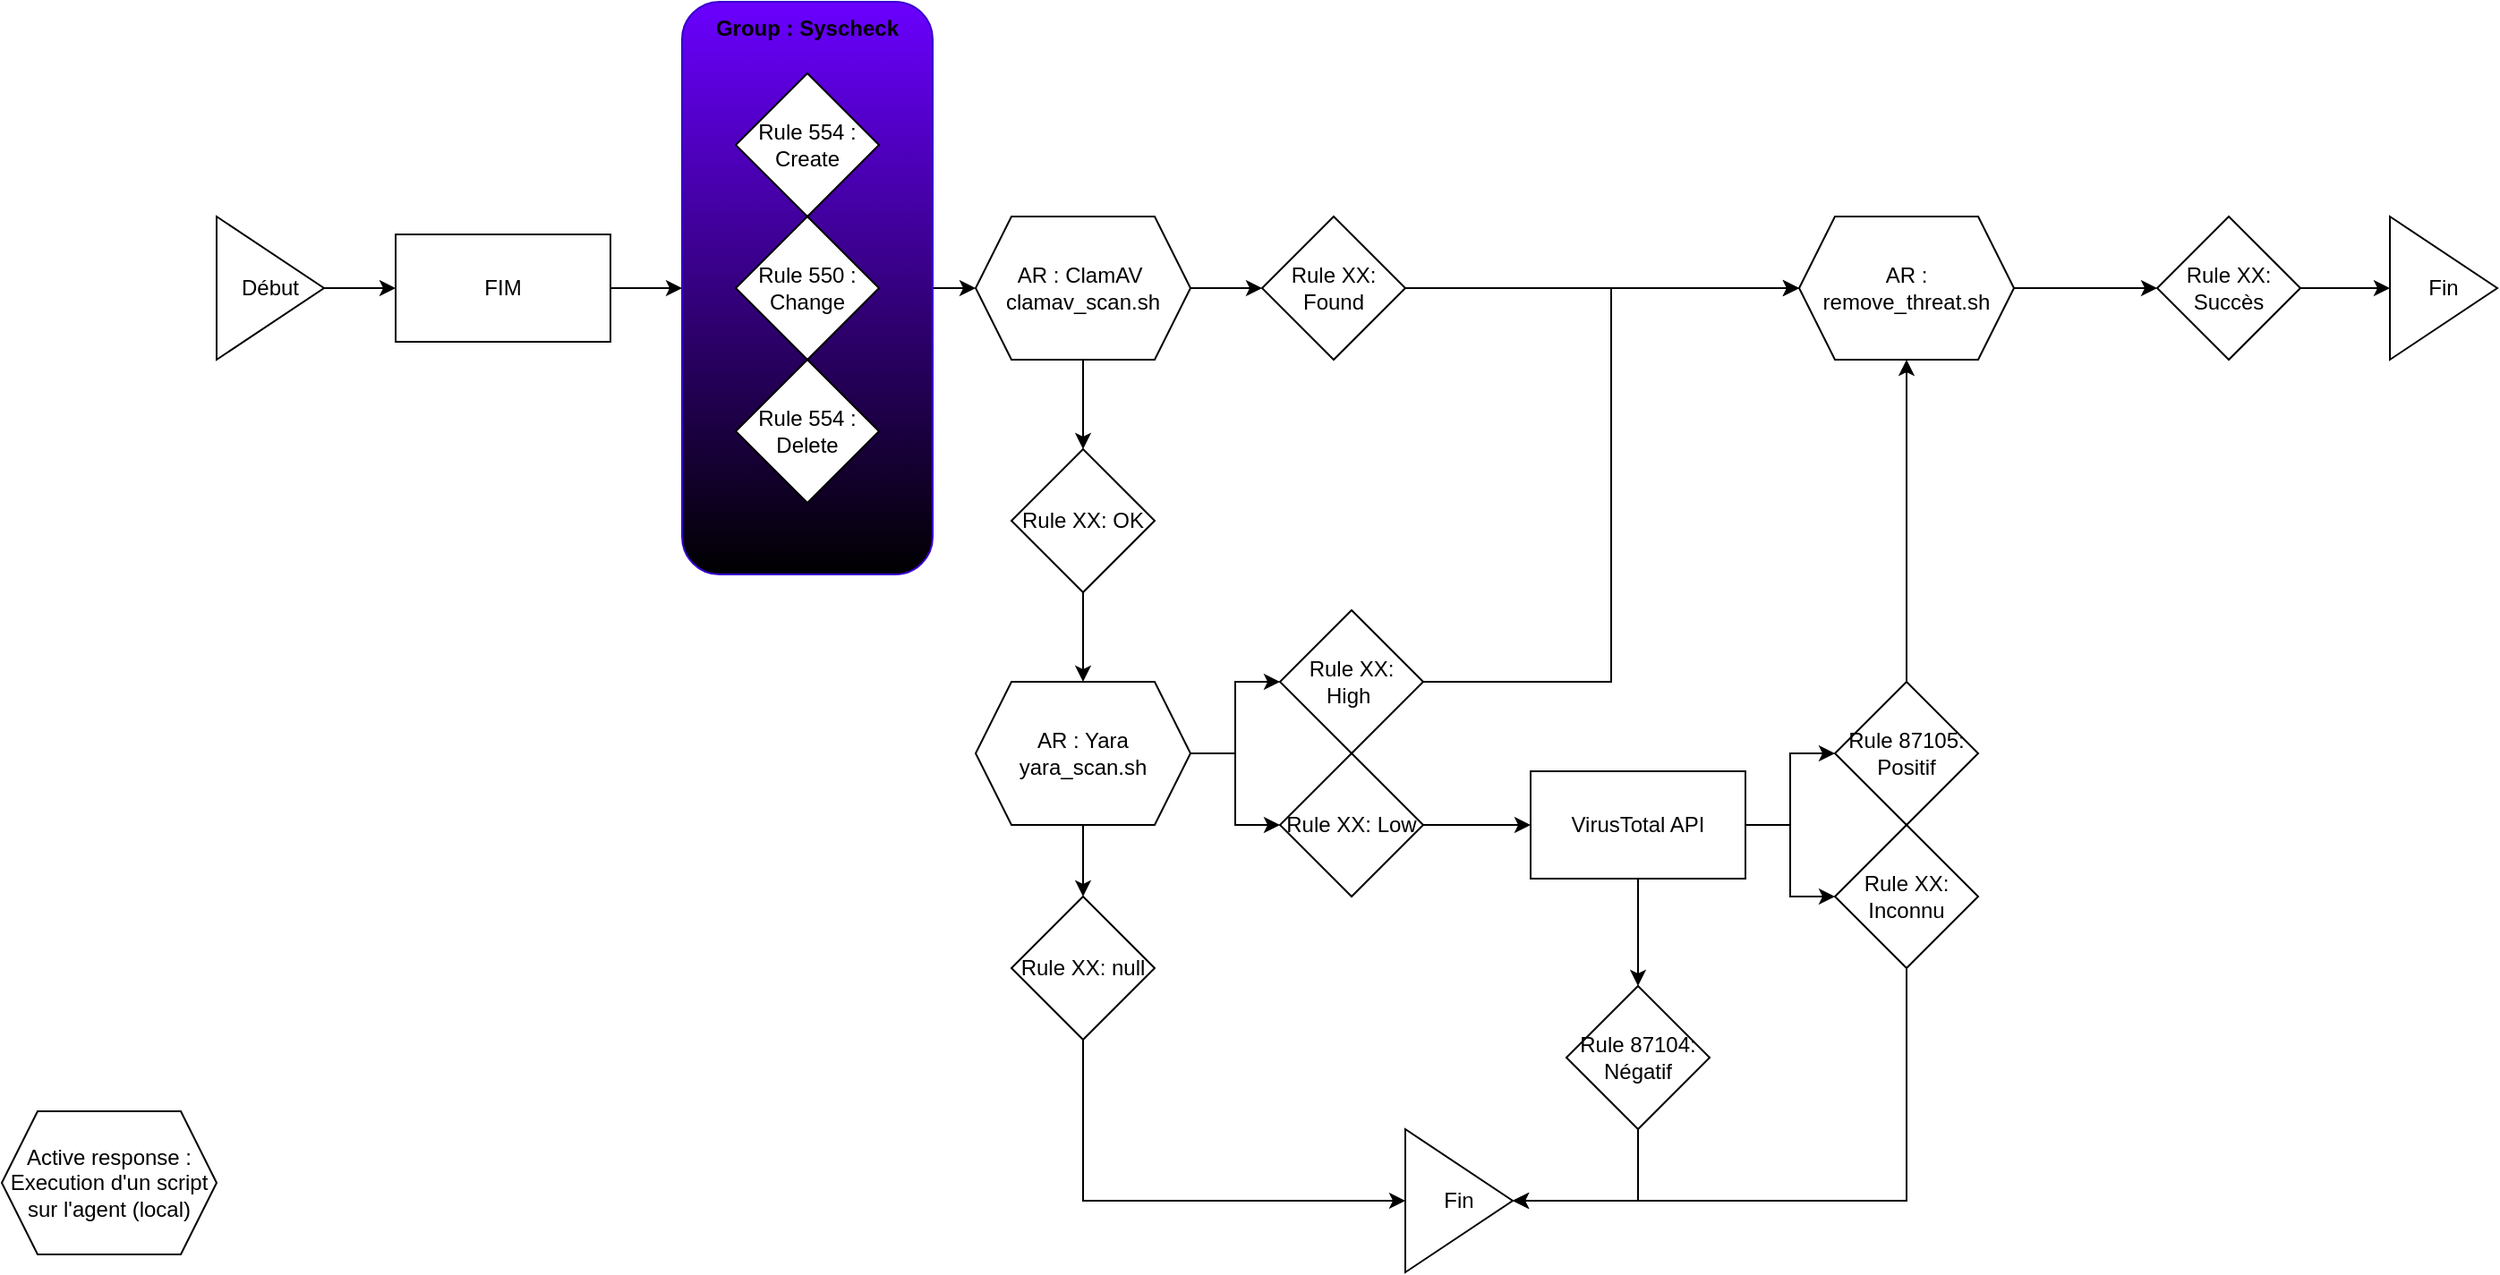 <mxfile version="28.2.7">
  <diagram name="Page-1" id="miqsxEoKTt82htUs__QP">
    <mxGraphModel dx="2445" dy="916" grid="1" gridSize="10" guides="1" tooltips="1" connect="1" arrows="1" fold="1" page="1" pageScale="1" pageWidth="827" pageHeight="1169" math="0" shadow="0">
      <root>
        <mxCell id="0" />
        <mxCell id="1" parent="0" />
        <mxCell id="50TxMLZr5pILtKMAu6r7-48" style="edgeStyle=orthogonalEdgeStyle;rounded=0;orthogonalLoop=1;jettySize=auto;html=1;exitX=1;exitY=0.5;exitDx=0;exitDy=0;entryX=0;entryY=0.5;entryDx=0;entryDy=0;" edge="1" parent="1" source="50TxMLZr5pILtKMAu6r7-6" target="50TxMLZr5pILtKMAu6r7-8">
          <mxGeometry relative="1" as="geometry" />
        </mxCell>
        <mxCell id="50TxMLZr5pILtKMAu6r7-6" value="" style="rounded=1;whiteSpace=wrap;html=1;fillColor=#6a00ff;fontColor=#ffffff;strokeColor=#3700CC;gradientColor=default;" vertex="1" parent="1">
          <mxGeometry x="250" y="200" width="140" height="320" as="geometry" />
        </mxCell>
        <mxCell id="50TxMLZr5pILtKMAu6r7-49" style="edgeStyle=orthogonalEdgeStyle;rounded=0;orthogonalLoop=1;jettySize=auto;html=1;exitX=1;exitY=0.5;exitDx=0;exitDy=0;entryX=0;entryY=0.5;entryDx=0;entryDy=0;" edge="1" parent="1" source="50TxMLZr5pILtKMAu6r7-1" target="50TxMLZr5pILtKMAu6r7-6">
          <mxGeometry relative="1" as="geometry" />
        </mxCell>
        <mxCell id="50TxMLZr5pILtKMAu6r7-1" value="FIM" style="rounded=0;whiteSpace=wrap;html=1;" vertex="1" parent="1">
          <mxGeometry x="90" y="330" width="120" height="60" as="geometry" />
        </mxCell>
        <mxCell id="50TxMLZr5pILtKMAu6r7-3" value="Rule 554 : Create" style="rhombus;whiteSpace=wrap;html=1;" vertex="1" parent="1">
          <mxGeometry x="280" y="240" width="80" height="80" as="geometry" />
        </mxCell>
        <mxCell id="50TxMLZr5pILtKMAu6r7-4" value="Rule 550 : Change" style="rhombus;whiteSpace=wrap;html=1;" vertex="1" parent="1">
          <mxGeometry x="280" y="320" width="80" height="80" as="geometry" />
        </mxCell>
        <mxCell id="50TxMLZr5pILtKMAu6r7-5" value="Rule 554 : Delete" style="rhombus;whiteSpace=wrap;html=1;" vertex="1" parent="1">
          <mxGeometry x="280" y="400" width="80" height="80" as="geometry" />
        </mxCell>
        <mxCell id="50TxMLZr5pILtKMAu6r7-7" value="&lt;span style=&quot;color: light-dark(rgb(0, 0, 0), rgb(0, 0, 0));&quot;&gt;&lt;b&gt;Group : Syscheck&lt;/b&gt;&lt;/span&gt;" style="text;html=1;whiteSpace=wrap;strokeColor=none;fillColor=none;align=center;verticalAlign=middle;rounded=0;" vertex="1" parent="1">
          <mxGeometry x="265" y="200" width="110" height="30" as="geometry" />
        </mxCell>
        <mxCell id="50TxMLZr5pILtKMAu6r7-31" style="edgeStyle=orthogonalEdgeStyle;rounded=0;orthogonalLoop=1;jettySize=auto;html=1;exitX=0.5;exitY=1;exitDx=0;exitDy=0;entryX=0.5;entryY=0;entryDx=0;entryDy=0;" edge="1" parent="1" source="50TxMLZr5pILtKMAu6r7-8" target="50TxMLZr5pILtKMAu6r7-10">
          <mxGeometry relative="1" as="geometry" />
        </mxCell>
        <mxCell id="50TxMLZr5pILtKMAu6r7-33" style="edgeStyle=orthogonalEdgeStyle;rounded=0;orthogonalLoop=1;jettySize=auto;html=1;exitX=1;exitY=0.5;exitDx=0;exitDy=0;entryX=0;entryY=0.5;entryDx=0;entryDy=0;" edge="1" parent="1" source="50TxMLZr5pILtKMAu6r7-8" target="50TxMLZr5pILtKMAu6r7-9">
          <mxGeometry relative="1" as="geometry" />
        </mxCell>
        <mxCell id="50TxMLZr5pILtKMAu6r7-8" value="AR : ClamAV&amp;nbsp;&lt;br&gt;clamav_scan.sh" style="shape=hexagon;perimeter=hexagonPerimeter2;whiteSpace=wrap;html=1;fixedSize=1;" vertex="1" parent="1">
          <mxGeometry x="414" y="320" width="120" height="80" as="geometry" />
        </mxCell>
        <mxCell id="50TxMLZr5pILtKMAu6r7-34" style="edgeStyle=orthogonalEdgeStyle;rounded=0;orthogonalLoop=1;jettySize=auto;html=1;exitX=1;exitY=0.5;exitDx=0;exitDy=0;" edge="1" parent="1" source="50TxMLZr5pILtKMAu6r7-9" target="50TxMLZr5pILtKMAu6r7-11">
          <mxGeometry relative="1" as="geometry" />
        </mxCell>
        <mxCell id="50TxMLZr5pILtKMAu6r7-9" value="Rule XX: Found" style="rhombus;whiteSpace=wrap;html=1;" vertex="1" parent="1">
          <mxGeometry x="574" y="320" width="80" height="80" as="geometry" />
        </mxCell>
        <mxCell id="50TxMLZr5pILtKMAu6r7-32" style="edgeStyle=orthogonalEdgeStyle;rounded=0;orthogonalLoop=1;jettySize=auto;html=1;exitX=0.5;exitY=1;exitDx=0;exitDy=0;entryX=0.5;entryY=0;entryDx=0;entryDy=0;" edge="1" parent="1" source="50TxMLZr5pILtKMAu6r7-10" target="50TxMLZr5pILtKMAu6r7-13">
          <mxGeometry relative="1" as="geometry" />
        </mxCell>
        <mxCell id="50TxMLZr5pILtKMAu6r7-10" value="Rule XX: OK" style="rhombus;whiteSpace=wrap;html=1;" vertex="1" parent="1">
          <mxGeometry x="434" y="450" width="80" height="80" as="geometry" />
        </mxCell>
        <mxCell id="50TxMLZr5pILtKMAu6r7-35" style="edgeStyle=orthogonalEdgeStyle;rounded=0;orthogonalLoop=1;jettySize=auto;html=1;exitX=1;exitY=0.5;exitDx=0;exitDy=0;entryX=0;entryY=0.5;entryDx=0;entryDy=0;" edge="1" parent="1" source="50TxMLZr5pILtKMAu6r7-11" target="50TxMLZr5pILtKMAu6r7-12">
          <mxGeometry relative="1" as="geometry" />
        </mxCell>
        <mxCell id="50TxMLZr5pILtKMAu6r7-11" value="AR : remove_threat.sh" style="shape=hexagon;perimeter=hexagonPerimeter2;whiteSpace=wrap;html=1;fixedSize=1;" vertex="1" parent="1">
          <mxGeometry x="874" y="320" width="120" height="80" as="geometry" />
        </mxCell>
        <mxCell id="50TxMLZr5pILtKMAu6r7-36" style="edgeStyle=orthogonalEdgeStyle;rounded=0;orthogonalLoop=1;jettySize=auto;html=1;exitX=1;exitY=0.5;exitDx=0;exitDy=0;entryX=0;entryY=0.5;entryDx=0;entryDy=0;" edge="1" parent="1" source="50TxMLZr5pILtKMAu6r7-12" target="50TxMLZr5pILtKMAu6r7-18">
          <mxGeometry relative="1" as="geometry" />
        </mxCell>
        <mxCell id="50TxMLZr5pILtKMAu6r7-12" value="Rule XX: Succès" style="rhombus;whiteSpace=wrap;html=1;" vertex="1" parent="1">
          <mxGeometry x="1074" y="320" width="80" height="80" as="geometry" />
        </mxCell>
        <mxCell id="50TxMLZr5pILtKMAu6r7-29" style="edgeStyle=orthogonalEdgeStyle;rounded=0;orthogonalLoop=1;jettySize=auto;html=1;exitX=1;exitY=0.5;exitDx=0;exitDy=0;entryX=0;entryY=0.5;entryDx=0;entryDy=0;" edge="1" parent="1" source="50TxMLZr5pILtKMAu6r7-13" target="50TxMLZr5pILtKMAu6r7-14">
          <mxGeometry relative="1" as="geometry" />
        </mxCell>
        <mxCell id="50TxMLZr5pILtKMAu6r7-30" style="edgeStyle=orthogonalEdgeStyle;rounded=0;orthogonalLoop=1;jettySize=auto;html=1;exitX=1;exitY=0.5;exitDx=0;exitDy=0;entryX=0;entryY=0.5;entryDx=0;entryDy=0;" edge="1" parent="1" source="50TxMLZr5pILtKMAu6r7-13" target="50TxMLZr5pILtKMAu6r7-15">
          <mxGeometry relative="1" as="geometry" />
        </mxCell>
        <mxCell id="50TxMLZr5pILtKMAu6r7-40" style="edgeStyle=orthogonalEdgeStyle;rounded=0;orthogonalLoop=1;jettySize=auto;html=1;exitX=0.5;exitY=1;exitDx=0;exitDy=0;entryX=0.5;entryY=0;entryDx=0;entryDy=0;" edge="1" parent="1" source="50TxMLZr5pILtKMAu6r7-13" target="50TxMLZr5pILtKMAu6r7-16">
          <mxGeometry relative="1" as="geometry" />
        </mxCell>
        <mxCell id="50TxMLZr5pILtKMAu6r7-13" value="AR : Yara&lt;br&gt;yara_scan.sh" style="shape=hexagon;perimeter=hexagonPerimeter2;whiteSpace=wrap;html=1;fixedSize=1;" vertex="1" parent="1">
          <mxGeometry x="414" y="580" width="120" height="80" as="geometry" />
        </mxCell>
        <mxCell id="50TxMLZr5pILtKMAu6r7-41" style="edgeStyle=orthogonalEdgeStyle;rounded=0;orthogonalLoop=1;jettySize=auto;html=1;exitX=1;exitY=0.5;exitDx=0;exitDy=0;entryX=0;entryY=0.5;entryDx=0;entryDy=0;" edge="1" parent="1" source="50TxMLZr5pILtKMAu6r7-14" target="50TxMLZr5pILtKMAu6r7-11">
          <mxGeometry relative="1" as="geometry" />
        </mxCell>
        <mxCell id="50TxMLZr5pILtKMAu6r7-14" value="Rule XX: High&amp;nbsp;" style="rhombus;whiteSpace=wrap;html=1;" vertex="1" parent="1">
          <mxGeometry x="584" y="540" width="80" height="80" as="geometry" />
        </mxCell>
        <mxCell id="50TxMLZr5pILtKMAu6r7-28" style="edgeStyle=orthogonalEdgeStyle;rounded=0;orthogonalLoop=1;jettySize=auto;html=1;exitX=1;exitY=0.5;exitDx=0;exitDy=0;entryX=0;entryY=0.5;entryDx=0;entryDy=0;" edge="1" parent="1" source="50TxMLZr5pILtKMAu6r7-15" target="50TxMLZr5pILtKMAu6r7-20">
          <mxGeometry relative="1" as="geometry" />
        </mxCell>
        <mxCell id="50TxMLZr5pILtKMAu6r7-15" value="Rule XX: Low" style="rhombus;whiteSpace=wrap;html=1;" vertex="1" parent="1">
          <mxGeometry x="584" y="620" width="80" height="80" as="geometry" />
        </mxCell>
        <mxCell id="50TxMLZr5pILtKMAu6r7-37" style="edgeStyle=orthogonalEdgeStyle;rounded=0;orthogonalLoop=1;jettySize=auto;html=1;exitX=0.5;exitY=1;exitDx=0;exitDy=0;entryX=0;entryY=0.5;entryDx=0;entryDy=0;" edge="1" parent="1" source="50TxMLZr5pILtKMAu6r7-16" target="50TxMLZr5pILtKMAu6r7-17">
          <mxGeometry relative="1" as="geometry" />
        </mxCell>
        <mxCell id="50TxMLZr5pILtKMAu6r7-16" value="Rule XX: null" style="rhombus;whiteSpace=wrap;html=1;" vertex="1" parent="1">
          <mxGeometry x="434" y="700" width="80" height="80" as="geometry" />
        </mxCell>
        <mxCell id="50TxMLZr5pILtKMAu6r7-17" value="Fin" style="triangle;whiteSpace=wrap;html=1;" vertex="1" parent="1">
          <mxGeometry x="654" y="830" width="60" height="80" as="geometry" />
        </mxCell>
        <mxCell id="50TxMLZr5pILtKMAu6r7-18" value="Fin" style="triangle;whiteSpace=wrap;html=1;" vertex="1" parent="1">
          <mxGeometry x="1204" y="320" width="60" height="80" as="geometry" />
        </mxCell>
        <mxCell id="50TxMLZr5pILtKMAu6r7-43" style="edgeStyle=orthogonalEdgeStyle;rounded=0;orthogonalLoop=1;jettySize=auto;html=1;exitX=1;exitY=0.5;exitDx=0;exitDy=0;entryX=0;entryY=0.5;entryDx=0;entryDy=0;" edge="1" parent="1" source="50TxMLZr5pILtKMAu6r7-19" target="50TxMLZr5pILtKMAu6r7-1">
          <mxGeometry relative="1" as="geometry" />
        </mxCell>
        <mxCell id="50TxMLZr5pILtKMAu6r7-19" value="Début" style="triangle;whiteSpace=wrap;html=1;" vertex="1" parent="1">
          <mxGeometry x="-10" y="320" width="60" height="80" as="geometry" />
        </mxCell>
        <mxCell id="50TxMLZr5pILtKMAu6r7-24" style="edgeStyle=orthogonalEdgeStyle;rounded=0;orthogonalLoop=1;jettySize=auto;html=1;exitX=0.5;exitY=1;exitDx=0;exitDy=0;entryX=0.5;entryY=0;entryDx=0;entryDy=0;" edge="1" parent="1" source="50TxMLZr5pILtKMAu6r7-20" target="50TxMLZr5pILtKMAu6r7-23">
          <mxGeometry relative="1" as="geometry" />
        </mxCell>
        <mxCell id="50TxMLZr5pILtKMAu6r7-25" style="edgeStyle=orthogonalEdgeStyle;rounded=0;orthogonalLoop=1;jettySize=auto;html=1;exitX=1;exitY=0.5;exitDx=0;exitDy=0;entryX=0;entryY=0.5;entryDx=0;entryDy=0;" edge="1" parent="1" source="50TxMLZr5pILtKMAu6r7-20" target="50TxMLZr5pILtKMAu6r7-21">
          <mxGeometry relative="1" as="geometry" />
        </mxCell>
        <mxCell id="50TxMLZr5pILtKMAu6r7-26" style="edgeStyle=orthogonalEdgeStyle;rounded=0;orthogonalLoop=1;jettySize=auto;html=1;exitX=1;exitY=0.5;exitDx=0;exitDy=0;entryX=0;entryY=0.5;entryDx=0;entryDy=0;" edge="1" parent="1" source="50TxMLZr5pILtKMAu6r7-20" target="50TxMLZr5pILtKMAu6r7-22">
          <mxGeometry relative="1" as="geometry" />
        </mxCell>
        <mxCell id="50TxMLZr5pILtKMAu6r7-20" value="VirusTotal API" style="rounded=0;whiteSpace=wrap;html=1;" vertex="1" parent="1">
          <mxGeometry x="724" y="630" width="120" height="60" as="geometry" />
        </mxCell>
        <mxCell id="50TxMLZr5pILtKMAu6r7-39" style="edgeStyle=orthogonalEdgeStyle;rounded=0;orthogonalLoop=1;jettySize=auto;html=1;exitX=0.5;exitY=0;exitDx=0;exitDy=0;entryX=0.5;entryY=1;entryDx=0;entryDy=0;" edge="1" parent="1" source="50TxMLZr5pILtKMAu6r7-21" target="50TxMLZr5pILtKMAu6r7-11">
          <mxGeometry relative="1" as="geometry" />
        </mxCell>
        <mxCell id="50TxMLZr5pILtKMAu6r7-21" value="Rule 87105: Positif" style="rhombus;whiteSpace=wrap;html=1;" vertex="1" parent="1">
          <mxGeometry x="894" y="580" width="80" height="80" as="geometry" />
        </mxCell>
        <mxCell id="50TxMLZr5pILtKMAu6r7-42" style="edgeStyle=orthogonalEdgeStyle;rounded=0;orthogonalLoop=1;jettySize=auto;html=1;exitX=0.5;exitY=1;exitDx=0;exitDy=0;entryX=1;entryY=0.5;entryDx=0;entryDy=0;" edge="1" parent="1" source="50TxMLZr5pILtKMAu6r7-22" target="50TxMLZr5pILtKMAu6r7-17">
          <mxGeometry relative="1" as="geometry" />
        </mxCell>
        <mxCell id="50TxMLZr5pILtKMAu6r7-22" value="Rule XX: Inconnu" style="rhombus;whiteSpace=wrap;html=1;" vertex="1" parent="1">
          <mxGeometry x="894" y="660" width="80" height="80" as="geometry" />
        </mxCell>
        <mxCell id="50TxMLZr5pILtKMAu6r7-38" style="edgeStyle=orthogonalEdgeStyle;rounded=0;orthogonalLoop=1;jettySize=auto;html=1;exitX=0.5;exitY=1;exitDx=0;exitDy=0;entryX=1;entryY=0.5;entryDx=0;entryDy=0;" edge="1" parent="1" source="50TxMLZr5pILtKMAu6r7-23" target="50TxMLZr5pILtKMAu6r7-17">
          <mxGeometry relative="1" as="geometry" />
        </mxCell>
        <mxCell id="50TxMLZr5pILtKMAu6r7-23" value="Rule 87104: Négatif" style="rhombus;whiteSpace=wrap;html=1;" vertex="1" parent="1">
          <mxGeometry x="744" y="750" width="80" height="80" as="geometry" />
        </mxCell>
        <mxCell id="50TxMLZr5pILtKMAu6r7-50" value="Active response : Execution d&#39;un script sur l&#39;agent (local)" style="shape=hexagon;perimeter=hexagonPerimeter2;whiteSpace=wrap;html=1;fixedSize=1;" vertex="1" parent="1">
          <mxGeometry x="-130" y="820" width="120" height="80" as="geometry" />
        </mxCell>
      </root>
    </mxGraphModel>
  </diagram>
</mxfile>
